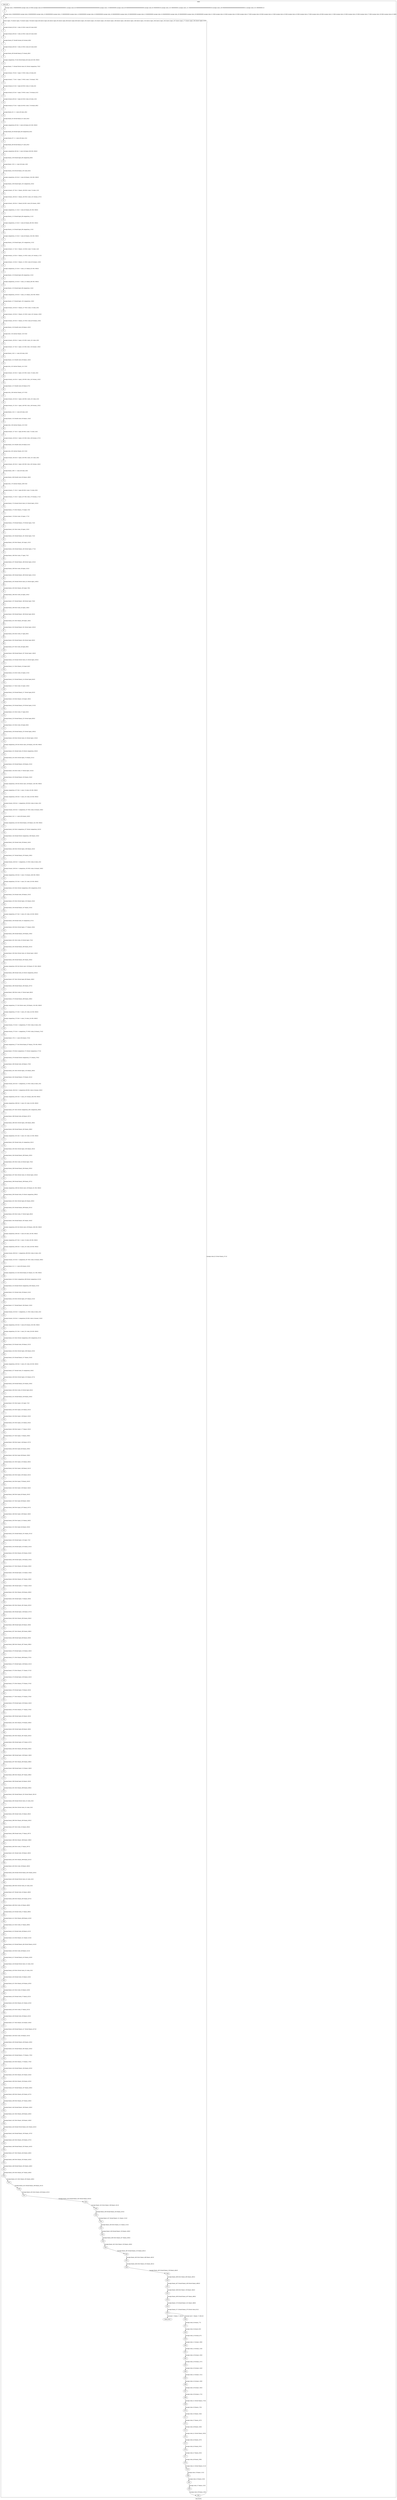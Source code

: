 digraph G {
label="Btor2XCFA";
subgraph cluster_0 {
label="main";
main_init[];
l1[];
l3[];
l4[];
l5[];
l6[];
l7[];
l8[];
l9[];
l10[];
l11[];
l12[];
l13[];
l14[];
l15[];
l16[];
l17[];
l18[];
l19[];
l20[];
l21[];
l22[];
l23[];
l24[];
l25[];
l26[];
l27[];
l28[];
l29[];
l30[];
l31[];
l32[];
l33[];
l34[];
l35[];
l36[];
l37[];
l38[];
l39[];
l40[];
l41[];
l42[];
l43[];
l44[];
l45[];
l46[];
l47[];
l48[];
l49[];
l50[];
l51[];
l52[];
l53[];
l54[];
l55[];
l56[];
l57[];
l58[];
l59[];
l60[];
l61[];
l62[];
l63[];
l64[];
l65[];
l66[];
l67[];
l68[];
l69[];
l70[];
l71[];
l72[];
l73[];
l74[];
l75[];
l76[];
l77[];
l78[];
l79[];
l80[];
l81[];
l82[];
l83[];
l84[];
l85[];
l86[];
l87[];
l88[];
l89[];
l90[];
l91[];
l92[];
l93[];
l94[];
l95[];
l96[];
l97[];
l98[];
l99[];
l100[];
l101[];
l102[];
l103[];
l104[];
l105[];
l106[];
l107[];
l108[];
l109[];
l110[];
l111[];
l112[];
l113[];
l114[];
l115[];
l116[];
l117[];
l118[];
l119[];
l120[];
l121[];
l122[];
l123[];
l124[];
l125[];
l126[];
l127[];
l128[];
l129[];
l130[];
l131[];
l132[];
l133[];
l134[];
l135[];
l136[];
l137[];
l138[];
l139[];
l140[];
l141[];
l142[];
l143[];
l144[];
l145[];
l146[];
l147[];
l148[];
l149[];
l150[];
l151[];
l152[];
l153[];
l154[];
l155[];
l156[];
l157[];
l158[];
l159[];
l160[];
l161[];
l162[];
l163[];
l164[];
l165[];
l166[];
l167[];
l168[];
l169[];
l170[];
l171[];
l172[];
l173[];
l174[];
l175[];
l176[];
l177[];
l178[];
l179[];
l180[];
l181[];
l182[];
l183[];
l184[];
l185[];
l186[];
l187[];
l188[];
l189[];
l190[];
l191[];
l192[];
l193[];
l194[];
l195[];
l196[];
l197[];
l198[];
l199[];
l200[];
l201[];
l202[];
l203[];
l204[];
l205[];
l206[];
l207[];
l208[];
l209[];
l210[];
l211[];
l212[];
l213[];
l214[];
l215[];
l216[];
l217[];
l218[];
l219[];
l220[];
l221[];
l222[];
l223[];
l224[];
l225[];
l226[];
l227[];
l228[];
l229[];
l230[];
l231[];
l232[];
l233[];
l234[];
l235[];
l236[];
l237[];
l238[];
l239[];
l240[];
l241[];
l242[];
l243[];
l244[];
l245[];
l246[];
l247[];
l248[];
l249[];
l250[];
l251[];
l252[];
l253[];
l254[];
l255[];
l256[];
l257[];
l258[];
l259[];
l260[];
l261[];
l262[];
l263[];
l264[];
l265[];
l266[];
l267[];
l268[];
l269[];
l270[];
l271[];
l272[];
l273[];
l274[];
l275[];
l276[];
l277[];
l278[];
l279[];
l280[];
l281[];
l282[];
l283[];
l284[];
l285[];
l286[];
l287[];
l288[];
l289[];
l290[];
l291[];
l292[];
l293[];
l294[];
l295[];
l296[];
l297[];
l298[];
l299[];
l300[];
l301[];
l302[];
l303[];
l304[];
l305[];
l306[];
l307[];
l308[];
l309[];
l310[];
l311[];
l312[];
l313[];
l314[];
l315[];
l316[];
l317[];
l318[];
l319[];
l320[];
l321[];
l322[];
l323[];
l324[];
l325[];
l326[];
l327[];
l328[];
l329[];
l330[];
l331[];
l332[];
l333[];
l334[];
l335[];
l336[];
l337[];
l338[];
l339[];
l340[];
l341[];
l342[];
l343[];
l344[];
l345[];
l346[];
l347[];
l348[];
l349[];
l350[];
l351[];
l352[];
l353[];
l354[];
l355[];
main_error[];
l356[];
l357[];
l358[];
l359[];
l360[];
l361[];
l362[];
l363[];
l364[];
l365[];
l366[];
l367[];
l368[];
l369[];
l370[];
l371[];
l372[];
l373[];
l374[];
l375[];
l376[];
l377[];
l378[];
l379[];
l380[];
l381[];
l382[];
l383[];
main_init -> l1 [label="[(assign const_5 #b00000000),(assign const_30 #b0),(assign const_63 #b00000000000000000000000000000001),(assign const_64 #b00000000000000000000000000000000),(assign const_74 #b00000000),(assign const_90 #b000000000000000000000000),(assign const_95 #b00000010),(assign const_101 #b00000001),(assign const_121 #b00000000000000000000000000000010),(assign const_229 #b00000000000000000000000000000011),(assign const_251 #b00000011)] "];
l3 -> l4 [label="[(havoc input_73),(havoc input_75),(havoc input_79),(havoc input_80),(havoc input_84),(havoc input_85),(havoc input_89),(havoc input_96),(havoc input_102),(havoc input_132),(havoc input_135),(havoc input_139),(havoc input_146),(havoc input_149),(havoc input_153),(havoc input_160),(havoc input_163),(havoc input_167),(havoc input_177),(havoc input_195),(havoc input_213)] "];
l4 -> l5 [label="[(assign ternary_65 (ite (= state_33 #b1) const_63 const_64))] "];
l5 -> l6 [label="[(assign ternary_66 (ite (= state_43 #b1) const_63 const_64))] "];
l6 -> l7 [label="[(assign binary_67 (bvadd ternary_65 ternary_66))] "];
l7 -> l8 [label="[(assign ternary_68 (ite (= state_53 #b1) const_63 const_64))] "];
l8 -> l9 [label="[(assign binary_69 (bvadd binary_67 ternary_68))] "];
l9 -> l10 [label="[(assign comparison_70 (ite (bvule binary_69 const_63) #b1 #b0))] "];
l10 -> l11 [label="[(assign binary_71 (bvand (bvnot state_61) (bvnot comparison_70)))] "];
l11 -> l12 [label="[(assign ternary_76 (ite (= input_75 #b1) state_18 state_6))] "];
l12 -> l13 [label="[(assign ternary_77 (ite (= input_73 #b1) const_74 ternary_76))] "];
l13 -> l14 [label="[(assign ternary_81 (ite (= input_80 #b1) state_22 state_8))] "];
l14 -> l15 [label="[(assign ternary_82 (ite (= input_79 #b1) const_74 ternary_81))] "];
l15 -> l16 [label="[(assign ternary_86 (ite (= input_85 #b1) state_26 state_10))] "];
l16 -> l17 [label="[(assign ternary_87 (ite (= input_84 #b1) const_74 ternary_86))] "];
l17 -> l18 [label="[(assign binary_91 (++ const_90 state_26))] "];
l18 -> l19 [label="[(assign binary_92 (bvsub binary_91 const_63))] "];
l19 -> l20 [label="[(assign comparison_93 (ite (= const_64 binary_92) #b1 #b0))] "];
l20 -> l21 [label="[(assign binary_94 (bvand input_89 comparison_93))] "];
l21 -> l22 [label="[(assign binary_97 (++ const_90 state_22))] "];
l22 -> l23 [label="[(assign binary_98 (bvsub binary_97 const_63))] "];
l23 -> l24 [label="[(assign comparison_99 (ite (= const_64 binary_98) #b1 #b0))] "];
l24 -> l25 [label="[(assign binary_100 (bvand input_96 comparison_99))] "];
l25 -> l26 [label="[(assign binary_103 (++ const_90 state_18))] "];
l26 -> l27 [label="[(assign binary_104 (bvsub binary_103 const_63))] "];
l27 -> l28 [label="[(assign comparison_105 (ite (= const_64 binary_104) #b1 #b0))] "];
l28 -> l29 [label="[(assign binary_106 (bvand input_102 comparison_105))] "];
l29 -> l30 [label="[(assign ternary_107 (ite (= binary_106 #b1) const_74 state_12))] "];
l30 -> l31 [label="[(assign ternary_108 (ite (= binary_100 #b1) const_101 ternary_107))] "];
l31 -> l32 [label="[(assign ternary_109 (ite (= binary_94 #b1) const_95 ternary_108))] "];
l32 -> l33 [label="[(assign comparison_111 (ite (= const_63 binary_92) #b1 #b0))] "];
l33 -> l34 [label="[(assign binary_112 (bvand input_89 comparison_111))] "];
l34 -> l35 [label="[(assign comparison_113 (ite (= const_63 binary_98) #b1 #b0))] "];
l35 -> l36 [label="[(assign binary_114 (bvand input_96 comparison_113))] "];
l36 -> l37 [label="[(assign comparison_115 (ite (= const_63 binary_104) #b1 #b0))] "];
l37 -> l38 [label="[(assign binary_116 (bvand input_102 comparison_115))] "];
l38 -> l39 [label="[(assign ternary_117 (ite (= binary_116 #b1) const_74 state_14))] "];
l39 -> l40 [label="[(assign ternary_118 (ite (= binary_114 #b1) const_101 ternary_117))] "];
l40 -> l41 [label="[(assign ternary_119 (ite (= binary_112 #b1) const_95 ternary_118))] "];
l41 -> l42 [label="[(assign comparison_122 (ite (= const_121 binary_92) #b1 #b0))] "];
l42 -> l43 [label="[(assign binary_123 (bvand input_89 comparison_122))] "];
l43 -> l44 [label="[(assign comparison_124 (ite (= const_121 binary_98) #b1 #b0))] "];
l44 -> l45 [label="[(assign binary_125 (bvand input_96 comparison_124))] "];
l45 -> l46 [label="[(assign comparison_126 (ite (= const_121 binary_104) #b1 #b0))] "];
l46 -> l47 [label="[(assign binary_127 (bvand input_102 comparison_126))] "];
l47 -> l48 [label="[(assign ternary_128 (ite (= binary_127 #b1) const_74 state_16))] "];
l48 -> l49 [label="[(assign ternary_129 (ite (= binary_125 #b1) const_101 ternary_128))] "];
l49 -> l50 [label="[(assign ternary_130 (ite (= binary_123 #b1) const_95 ternary_129))] "];
l50 -> l51 [label="[(assign binary_133 (bvadd const_63 binary_103))] "];
l51 -> l52 [label="[(assign slice_134 (extract binary_133 0 8))] "];
l52 -> l53 [label="[(assign ternary_136 (ite (= input_135 #b1) const_101 state_18))] "];
l53 -> l54 [label="[(assign ternary_137 (ite (= input_132 #b1) slice_134 ternary_136))] "];
l54 -> l55 [label="[(assign binary_140 (++ const_90 state_20))] "];
l55 -> l56 [label="[(assign binary_141 (bvadd const_63 binary_140))] "];
l56 -> l57 [label="[(assign slice_142 (extract binary_141 0 8))] "];
l57 -> l58 [label="[(assign ternary_143 (ite (= input_102 #b1) const_74 state_20))] "];
l58 -> l59 [label="[(assign ternary_144 (ite (= input_139 #b1) slice_142 ternary_143))] "];
l59 -> l60 [label="[(assign binary_147 (bvadd const_63 binary_97))] "];
l60 -> l61 [label="[(assign slice_148 (extract binary_147 0 8))] "];
l61 -> l62 [label="[(assign ternary_150 (ite (= input_149 #b1) const_101 state_22))] "];
l62 -> l63 [label="[(assign ternary_151 (ite (= input_146 #b1) slice_148 ternary_150))] "];
l63 -> l64 [label="[(assign binary_154 (++ const_90 state_24))] "];
l64 -> l65 [label="[(assign binary_155 (bvadd const_63 binary_154))] "];
l65 -> l66 [label="[(assign slice_156 (extract binary_155 0 8))] "];
l66 -> l67 [label="[(assign ternary_157 (ite (= input_96 #b1) const_74 state_24))] "];
l67 -> l68 [label="[(assign ternary_158 (ite (= input_153 #b1) slice_156 ternary_157))] "];
l68 -> l69 [label="[(assign binary_161 (bvadd const_63 binary_91))] "];
l69 -> l70 [label="[(assign slice_162 (extract binary_161 0 8))] "];
l70 -> l71 [label="[(assign ternary_164 (ite (= input_163 #b1) const_101 state_26))] "];
l71 -> l72 [label="[(assign ternary_165 (ite (= input_160 #b1) slice_162 ternary_164))] "];
l72 -> l73 [label="[(assign binary_168 (++ const_90 state_28))] "];
l73 -> l74 [label="[(assign binary_169 (bvadd const_63 binary_168))] "];
l74 -> l75 [label="[(assign slice_170 (extract binary_169 0 8))] "];
l75 -> l76 [label="[(assign ternary_171 (ite (= input_89 #b1) const_74 state_28))] "];
l76 -> l77 [label="[(assign ternary_172 (ite (= input_167 #b1) slice_170 ternary_171))] "];
l77 -> l78 [label="[(assign binary_174 (bvand (bvnot state_31) (bvnot input_135)))] "];
l78 -> l79 [label="[(assign binary_175 (bvor binary_174 input_73))] "];
l79 -> l80 [label="[(assign binary_178 (bvor state_33 input_177))] "];
l80 -> l81 [label="[(assign binary_179 (bvand binary_178 (bvnot input_73)))] "];
l81 -> l82 [label="[(assign binary_181 (bvor state_35 input_135))] "];
l82 -> l83 [label="[(assign binary_182 (bvand binary_181 (bvnot input_75)))] "];
l83 -> l84 [label="[(assign binary_183 (bvor binary_182 input_132))] "];
l84 -> l85 [label="[(assign binary_184 (bvand binary_183 (bvnot input_177)))] "];
l85 -> l86 [label="[(assign binary_186 (bvor state_37 input_75))] "];
l86 -> l87 [label="[(assign binary_187 (bvand binary_186 (bvnot input_102)))] "];
l87 -> l88 [label="[(assign binary_189 (bvor state_39 input_102))] "];
l88 -> l89 [label="[(assign binary_190 (bvand binary_189 (bvnot input_132)))] "];
l89 -> l90 [label="[(assign binary_192 (bvand (bvnot state_41) (bvnot input_149)))] "];
l90 -> l91 [label="[(assign binary_193 (bvor binary_192 input_79))] "];
l91 -> l92 [label="[(assign binary_196 (bvor state_43 input_195))] "];
l92 -> l93 [label="[(assign binary_197 (bvand binary_196 (bvnot input_79)))] "];
l93 -> l94 [label="[(assign binary_199 (bvor state_45 input_149))] "];
l94 -> l95 [label="[(assign binary_200 (bvand binary_199 (bvnot input_80)))] "];
l95 -> l96 [label="[(assign binary_201 (bvor binary_200 input_146))] "];
l96 -> l97 [label="[(assign binary_202 (bvand binary_201 (bvnot input_195)))] "];
l97 -> l98 [label="[(assign binary_204 (bvor state_47 input_80))] "];
l98 -> l99 [label="[(assign binary_205 (bvand binary_204 (bvnot input_96)))] "];
l99 -> l100 [label="[(assign binary_207 (bvor state_49 input_96))] "];
l100 -> l101 [label="[(assign binary_208 (bvand binary_207 (bvnot input_146)))] "];
l101 -> l102 [label="[(assign binary_210 (bvand (bvnot state_51) (bvnot input_163)))] "];
l102 -> l103 [label="[(assign binary_211 (bvor binary_210 input_84))] "];
l103 -> l104 [label="[(assign binary_214 (bvor state_53 input_213))] "];
l104 -> l105 [label="[(assign binary_215 (bvand binary_214 (bvnot input_84)))] "];
l105 -> l106 [label="[(assign binary_217 (bvor state_55 input_163))] "];
l106 -> l107 [label="[(assign binary_218 (bvand binary_217 (bvnot input_85)))] "];
l107 -> l108 [label="[(assign binary_219 (bvor binary_218 input_160))] "];
l108 -> l109 [label="[(assign binary_220 (bvand binary_219 (bvnot input_213)))] "];
l109 -> l110 [label="[(assign binary_222 (bvor state_57 input_85))] "];
l110 -> l111 [label="[(assign binary_223 (bvand binary_222 (bvnot input_89)))] "];
l111 -> l112 [label="[(assign binary_225 (bvor state_59 input_89))] "];
l112 -> l113 [label="[(assign binary_226 (bvand binary_225 (bvnot input_160)))] "];
l113 -> l114 [label="[(assign binary_228 (bvor (bvnot state_31) (bvnot input_135)))] "];
l114 -> l115 [label="[(assign comparison_230 (ite (bvule const_229 binary_103) #b1 #b0))] "];
l115 -> l116 [label="[(assign binary_231 (bvand state_35 (bvnot comparison_230)))] "];
l116 -> l117 [label="[(assign binary_232 (bvor (bvnot input_75) binary_231))] "];
l117 -> l118 [label="[(assign binary_233 (bvand binary_228 binary_232))] "];
l118 -> l119 [label="[(assign binary_234 (bvor state_37 (bvnot input_102)))] "];
l119 -> l120 [label="[(assign binary_235 (bvand binary_233 binary_234))] "];
l120 -> l121 [label="[(assign comparison_236 (ite (bvule const_229 binary_140) #b1 #b0))] "];
l121 -> l122 [label="[(assign comparison_237 (ite (= const_74 state_20) #b1 #b0))] "];
l122 -> l123 [label="[(assign comparison_238 (ite (= const_101 state_20) #b1 #b0))] "];
l123 -> l124 [label="[(assign ternary_239 (ite (= comparison_238 #b1) state_8 state_10))] "];
l124 -> l125 [label="[(assign ternary_240 (ite (= comparison_237 #b1) state_6 ternary_239))] "];
l125 -> l126 [label="[(assign binary_241 (++ const_90 ternary_240))] "];
l126 -> l127 [label="[(assign comparison_242 (ite (bvule binary_103 binary_241) #b1 #b0))] "];
l127 -> l128 [label="[(assign binary_243 (bvor comparison_237 (bvnot comparison_242)))] "];
l128 -> l129 [label="[(assign binary_244 (bvand (bvnot comparison_236) binary_243))] "];
l129 -> l130 [label="[(assign binary_245 (bvand state_39 binary_244))] "];
l130 -> l131 [label="[(assign binary_246 (bvor (bvnot input_139) binary_245))] "];
l131 -> l132 [label="[(assign binary_247 (bvand binary_235 binary_246))] "];
l132 -> l133 [label="[(assign ternary_248 (ite (= comparison_115 #b1) state_8 state_10))] "];
l133 -> l134 [label="[(assign ternary_249 (ite (= comparison_105 #b1) state_6 ternary_248))] "];
l134 -> l135 [label="[(assign comparison_250 (ite (= const_74 ternary_249) #b1 #b0))] "];
l135 -> l136 [label="[(assign comparison_252 (ite (= const_251 state_20) #b1 #b0))] "];
l136 -> l137 [label="[(assign binary_253 (bvor (bvnot comparison_250) comparison_252))] "];
l137 -> l138 [label="[(assign binary_254 (bvand state_39 binary_253))] "];
l138 -> l139 [label="[(assign binary_255 (bvor (bvnot input_132) binary_254))] "];
l139 -> l140 [label="[(assign binary_256 (bvand binary_247 binary_255))] "];
l140 -> l141 [label="[(assign comparison_257 (ite (= const_251 state_18) #b1 #b0))] "];
l141 -> l142 [label="[(assign binary_258 (bvand state_35 comparison_257))] "];
l142 -> l143 [label="[(assign binary_259 (bvor (bvnot input_177) binary_258))] "];
l143 -> l144 [label="[(assign binary_260 (bvand binary_256 binary_259))] "];
l144 -> l145 [label="[(assign binary_261 (bvor state_33 (bvnot input_73)))] "];
l145 -> l146 [label="[(assign binary_262 (bvand binary_260 binary_261))] "];
l146 -> l147 [label="[(assign binary_263 (bvor (bvnot state_41) (bvnot input_149)))] "];
l147 -> l148 [label="[(assign binary_264 (bvand binary_262 binary_263))] "];
l148 -> l149 [label="[(assign comparison_265 (ite (bvule const_229 binary_97) #b1 #b0))] "];
l149 -> l150 [label="[(assign binary_266 (bvand state_45 (bvnot comparison_265)))] "];
l150 -> l151 [label="[(assign binary_267 (bvor (bvnot input_80) binary_266))] "];
l151 -> l152 [label="[(assign binary_268 (bvand binary_264 binary_267))] "];
l152 -> l153 [label="[(assign binary_269 (bvor state_47 (bvnot input_96)))] "];
l153 -> l154 [label="[(assign binary_270 (bvand binary_268 binary_269))] "];
l154 -> l155 [label="[(assign comparison_271 (ite (bvule const_229 binary_154) #b1 #b0))] "];
l155 -> l156 [label="[(assign comparison_272 (ite (= const_101 state_24) #b1 #b0))] "];
l156 -> l157 [label="[(assign comparison_273 (ite (= const_74 state_24) #b1 #b0))] "];
l157 -> l158 [label="[(assign ternary_274 (ite (= comparison_272 #b1) state_8 state_10))] "];
l158 -> l159 [label="[(assign ternary_275 (ite (= comparison_273 #b1) state_6 ternary_274))] "];
l159 -> l160 [label="[(assign binary_276 (++ const_90 ternary_275))] "];
l160 -> l161 [label="[(assign comparison_277 (ite (bvule binary_97 binary_276) #b1 #b0))] "];
l161 -> l162 [label="[(assign binary_278 (bvor comparison_272 (bvnot comparison_277)))] "];
l162 -> l163 [label="[(assign binary_279 (bvand (bvnot comparison_271) binary_278))] "];
l163 -> l164 [label="[(assign binary_280 (bvand state_49 binary_279))] "];
l164 -> l165 [label="[(assign binary_281 (bvor (bvnot input_153) binary_280))] "];
l165 -> l166 [label="[(assign binary_282 (bvand binary_270 binary_281))] "];
l166 -> l167 [label="[(assign ternary_283 (ite (= comparison_113 #b1) state_8 state_10))] "];
l167 -> l168 [label="[(assign ternary_284 (ite (= comparison_99 #b1) state_6 ternary_283))] "];
l168 -> l169 [label="[(assign comparison_285 (ite (= const_101 ternary_284) #b1 #b0))] "];
l169 -> l170 [label="[(assign comparison_286 (ite (= const_251 state_24) #b1 #b0))] "];
l170 -> l171 [label="[(assign binary_287 (bvor (bvnot comparison_285) comparison_286))] "];
l171 -> l172 [label="[(assign binary_288 (bvand state_49 binary_287))] "];
l172 -> l173 [label="[(assign binary_289 (bvor (bvnot input_146) binary_288))] "];
l173 -> l174 [label="[(assign binary_290 (bvand binary_282 binary_289))] "];
l174 -> l175 [label="[(assign comparison_291 (ite (= const_251 state_22) #b1 #b0))] "];
l175 -> l176 [label="[(assign binary_292 (bvand state_45 comparison_291))] "];
l176 -> l177 [label="[(assign binary_293 (bvor (bvnot input_195) binary_292))] "];
l177 -> l178 [label="[(assign binary_294 (bvand binary_290 binary_293))] "];
l178 -> l179 [label="[(assign binary_295 (bvor state_43 (bvnot input_79)))] "];
l179 -> l180 [label="[(assign binary_296 (bvand binary_294 binary_295))] "];
l180 -> l181 [label="[(assign binary_297 (bvor (bvnot state_51) (bvnot input_163)))] "];
l181 -> l182 [label="[(assign binary_298 (bvand binary_296 binary_297))] "];
l182 -> l183 [label="[(assign comparison_299 (ite (bvule const_229 binary_91) #b1 #b0))] "];
l183 -> l184 [label="[(assign binary_300 (bvand state_55 (bvnot comparison_299)))] "];
l184 -> l185 [label="[(assign binary_301 (bvor (bvnot input_85) binary_300))] "];
l185 -> l186 [label="[(assign binary_302 (bvand binary_298 binary_301))] "];
l186 -> l187 [label="[(assign binary_303 (bvor state_57 (bvnot input_89)))] "];
l187 -> l188 [label="[(assign binary_304 (bvand binary_302 binary_303))] "];
l188 -> l189 [label="[(assign comparison_305 (ite (bvule const_229 binary_168) #b1 #b0))] "];
l189 -> l190 [label="[(assign comparison_306 (ite (= const_95 state_28) #b1 #b0))] "];
l190 -> l191 [label="[(assign comparison_307 (ite (= const_74 state_28) #b1 #b0))] "];
l191 -> l192 [label="[(assign comparison_308 (ite (= const_101 state_28) #b1 #b0))] "];
l192 -> l193 [label="[(assign ternary_309 (ite (= comparison_308 #b1) state_8 state_10))] "];
l193 -> l194 [label="[(assign ternary_310 (ite (= comparison_307 #b1) state_6 ternary_309))] "];
l194 -> l195 [label="[(assign binary_311 (++ const_90 ternary_310))] "];
l195 -> l196 [label="[(assign comparison_312 (ite (bvule binary_91 binary_311) #b1 #b0))] "];
l196 -> l197 [label="[(assign binary_313 (bvor comparison_306 (bvnot comparison_312)))] "];
l197 -> l198 [label="[(assign binary_314 (bvand (bvnot comparison_305) binary_313))] "];
l198 -> l199 [label="[(assign binary_315 (bvand state_59 binary_314))] "];
l199 -> l200 [label="[(assign binary_316 (bvor (bvnot input_167) binary_315))] "];
l200 -> l201 [label="[(assign binary_317 (bvand binary_304 binary_316))] "];
l201 -> l202 [label="[(assign ternary_318 (ite (= comparison_111 #b1) state_8 state_10))] "];
l202 -> l203 [label="[(assign ternary_319 (ite (= comparison_93 #b1) state_6 ternary_318))] "];
l203 -> l204 [label="[(assign comparison_320 (ite (= const_95 ternary_319) #b1 #b0))] "];
l204 -> l205 [label="[(assign comparison_321 (ite (= const_251 state_28) #b1 #b0))] "];
l205 -> l206 [label="[(assign binary_322 (bvor (bvnot comparison_320) comparison_321))] "];
l206 -> l207 [label="[(assign binary_323 (bvand state_59 binary_322))] "];
l207 -> l208 [label="[(assign binary_324 (bvor (bvnot input_160) binary_323))] "];
l208 -> l209 [label="[(assign binary_325 (bvand binary_317 binary_324))] "];
l209 -> l210 [label="[(assign comparison_326 (ite (= const_251 state_26) #b1 #b0))] "];
l210 -> l211 [label="[(assign binary_327 (bvand state_55 comparison_326))] "];
l211 -> l212 [label="[(assign binary_328 (bvor (bvnot input_213) binary_327))] "];
l212 -> l213 [label="[(assign binary_329 (bvand binary_325 binary_328))] "];
l213 -> l214 [label="[(assign binary_330 (bvor state_53 (bvnot input_84)))] "];
l214 -> l215 [label="[(assign binary_331 (bvand binary_329 binary_330))] "];
l215 -> l216 [label="[(assign binary_332 (bvor input_135 input_75))] "];
l216 -> l217 [label="[(assign binary_333 (bvor input_102 binary_332))] "];
l217 -> l218 [label="[(assign binary_334 (bvor input_139 binary_333))] "];
l218 -> l219 [label="[(assign binary_335 (bvor input_132 binary_334))] "];
l219 -> l220 [label="[(assign binary_336 (bvor input_177 binary_335))] "];
l220 -> l221 [label="[(assign binary_337 (bvor input_73 binary_336))] "];
l221 -> l222 [label="[(assign binary_338 (bvor input_149 binary_337))] "];
l222 -> l223 [label="[(assign binary_339 (bvor input_80 binary_338))] "];
l223 -> l224 [label="[(assign binary_340 (bvor input_96 binary_339))] "];
l224 -> l225 [label="[(assign binary_341 (bvor input_153 binary_340))] "];
l225 -> l226 [label="[(assign binary_342 (bvor input_146 binary_341))] "];
l226 -> l227 [label="[(assign binary_343 (bvor input_195 binary_342))] "];
l227 -> l228 [label="[(assign binary_344 (bvor input_79 binary_343))] "];
l228 -> l229 [label="[(assign binary_345 (bvor input_163 binary_344))] "];
l229 -> l230 [label="[(assign binary_346 (bvor input_85 binary_345))] "];
l230 -> l231 [label="[(assign binary_347 (bvor input_89 binary_346))] "];
l231 -> l232 [label="[(assign binary_348 (bvor input_167 binary_347))] "];
l232 -> l233 [label="[(assign binary_349 (bvor input_160 binary_348))] "];
l233 -> l234 [label="[(assign binary_350 (bvor input_213 binary_349))] "];
l234 -> l235 [label="[(assign binary_351 (bvor input_84 binary_350))] "];
l235 -> l236 [label="[(assign binary_352 (bvand binary_331 binary_351))] "];
l236 -> l237 [label="[(assign binary_353 (bvand input_135 input_75))] "];
l237 -> l238 [label="[(assign binary_354 (bvand input_102 binary_332))] "];
l238 -> l239 [label="[(assign binary_355 (bvor binary_353 binary_354))] "];
l239 -> l240 [label="[(assign binary_356 (bvand input_139 binary_333))] "];
l240 -> l241 [label="[(assign binary_357 (bvor binary_355 binary_356))] "];
l241 -> l242 [label="[(assign binary_358 (bvand input_132 binary_334))] "];
l242 -> l243 [label="[(assign binary_359 (bvor binary_357 binary_358))] "];
l243 -> l244 [label="[(assign binary_360 (bvand input_177 binary_335))] "];
l244 -> l245 [label="[(assign binary_361 (bvor binary_359 binary_360))] "];
l245 -> l246 [label="[(assign binary_362 (bvand input_73 binary_336))] "];
l246 -> l247 [label="[(assign binary_363 (bvor binary_361 binary_362))] "];
l247 -> l248 [label="[(assign binary_364 (bvand input_149 binary_337))] "];
l248 -> l249 [label="[(assign binary_365 (bvor binary_363 binary_364))] "];
l249 -> l250 [label="[(assign binary_366 (bvand input_80 binary_338))] "];
l250 -> l251 [label="[(assign binary_367 (bvor binary_365 binary_366))] "];
l251 -> l252 [label="[(assign binary_368 (bvand input_96 binary_339))] "];
l252 -> l253 [label="[(assign binary_369 (bvor binary_367 binary_368))] "];
l253 -> l254 [label="[(assign binary_370 (bvand input_153 binary_340))] "];
l254 -> l255 [label="[(assign binary_371 (bvor binary_369 binary_370))] "];
l255 -> l256 [label="[(assign binary_372 (bvand input_146 binary_341))] "];
l256 -> l257 [label="[(assign binary_373 (bvor binary_371 binary_372))] "];
l257 -> l258 [label="[(assign binary_374 (bvand input_195 binary_342))] "];
l258 -> l259 [label="[(assign binary_375 (bvor binary_373 binary_374))] "];
l259 -> l260 [label="[(assign binary_376 (bvand input_79 binary_343))] "];
l260 -> l261 [label="[(assign binary_377 (bvor binary_375 binary_376))] "];
l261 -> l262 [label="[(assign binary_378 (bvand input_163 binary_344))] "];
l262 -> l263 [label="[(assign binary_379 (bvor binary_377 binary_378))] "];
l263 -> l264 [label="[(assign binary_380 (bvand input_85 binary_345))] "];
l264 -> l265 [label="[(assign binary_381 (bvor binary_379 binary_380))] "];
l265 -> l266 [label="[(assign binary_382 (bvand input_89 binary_346))] "];
l266 -> l267 [label="[(assign binary_383 (bvor binary_381 binary_382))] "];
l267 -> l268 [label="[(assign binary_384 (bvand input_167 binary_347))] "];
l268 -> l269 [label="[(assign binary_385 (bvor binary_383 binary_384))] "];
l269 -> l270 [label="[(assign binary_386 (bvand input_160 binary_348))] "];
l270 -> l271 [label="[(assign binary_387 (bvor binary_385 binary_386))] "];
l271 -> l272 [label="[(assign binary_388 (bvand input_213 binary_349))] "];
l272 -> l273 [label="[(assign binary_389 (bvor binary_387 binary_388))] "];
l273 -> l274 [label="[(assign binary_390 (bvand input_84 binary_350))] "];
l274 -> l275 [label="[(assign binary_391 (bvor binary_389 binary_390))] "];
l275 -> l276 [label="[(assign binary_392 (bvand binary_352 (bvnot binary_391)))] "];
l276 -> l277 [label="[(assign binary_393 (bvand (bvnot state_31) state_33))] "];
l277 -> l278 [label="[(assign binary_394 (bvor (bvnot state_31) state_33))] "];
l278 -> l279 [label="[(assign binary_395 (bvand state_35 binary_394))] "];
l279 -> l280 [label="[(assign binary_396 (bvor binary_393 binary_395))] "];
l280 -> l281 [label="[(assign binary_397 (bvor state_35 binary_394))] "];
l281 -> l282 [label="[(assign binary_398 (bvand state_37 binary_397))] "];
l282 -> l283 [label="[(assign binary_399 (bvor binary_396 binary_398))] "];
l283 -> l284 [label="[(assign binary_400 (bvor state_37 binary_397))] "];
l284 -> l285 [label="[(assign binary_401 (bvand state_39 binary_400))] "];
l285 -> l286 [label="[(assign binary_402 (bvor binary_399 binary_401))] "];
l286 -> l287 [label="[(assign binary_403 (bvor state_39 binary_400))] "];
l287 -> l288 [label="[(assign binary_404 (bvand (bvnot binary_402) binary_403))] "];
l288 -> l289 [label="[(assign binary_405 (bvand (bvnot state_41) state_43))] "];
l289 -> l290 [label="[(assign binary_406 (bvor (bvnot state_41) state_43))] "];
l290 -> l291 [label="[(assign binary_407 (bvand state_45 binary_406))] "];
l291 -> l292 [label="[(assign binary_408 (bvor binary_405 binary_407))] "];
l292 -> l293 [label="[(assign binary_409 (bvor state_45 binary_406))] "];
l293 -> l294 [label="[(assign binary_410 (bvand state_47 binary_409))] "];
l294 -> l295 [label="[(assign binary_411 (bvor binary_408 binary_410))] "];
l295 -> l296 [label="[(assign binary_412 (bvor state_47 binary_409))] "];
l296 -> l297 [label="[(assign binary_413 (bvand state_49 binary_412))] "];
l297 -> l298 [label="[(assign binary_414 (bvor binary_411 binary_413))] "];
l298 -> l299 [label="[(assign binary_415 (bvand binary_404 (bvnot binary_414)))] "];
l299 -> l300 [label="[(assign binary_416 (bvor state_49 binary_412))] "];
l300 -> l301 [label="[(assign binary_417 (bvand binary_415 binary_416))] "];
l301 -> l302 [label="[(assign binary_418 (bvand (bvnot state_51) state_53))] "];
l302 -> l303 [label="[(assign binary_419 (bvor (bvnot state_51) state_53))] "];
l303 -> l304 [label="[(assign binary_420 (bvand state_55 binary_419))] "];
l304 -> l305 [label="[(assign binary_421 (bvor binary_418 binary_420))] "];
l305 -> l306 [label="[(assign binary_422 (bvor state_55 binary_419))] "];
l306 -> l307 [label="[(assign binary_423 (bvand state_57 binary_422))] "];
l307 -> l308 [label="[(assign binary_424 (bvor binary_421 binary_423))] "];
l308 -> l309 [label="[(assign binary_425 (bvor state_57 binary_422))] "];
l309 -> l310 [label="[(assign binary_426 (bvand state_59 binary_425))] "];
l310 -> l311 [label="[(assign binary_427 (bvor binary_424 binary_426))] "];
l311 -> l312 [label="[(assign binary_428 (bvand binary_417 (bvnot binary_427)))] "];
l312 -> l313 [label="[(assign binary_429 (bvor state_59 binary_425))] "];
l313 -> l314 [label="[(assign binary_430 (bvand binary_428 binary_429))] "];
l314 -> l315 [label="[(assign binary_431 (bvand binary_392 binary_430))] "];
l315 -> l316 [label="[(assign binary_432 (bvand binary_175 binary_179))] "];
l316 -> l317 [label="[(assign binary_433 (bvor binary_175 binary_179))] "];
l317 -> l318 [label="[(assign binary_434 (bvand binary_184 binary_433))] "];
l318 -> l319 [label="[(assign binary_435 (bvor binary_432 binary_434))] "];
l319 -> l320 [label="[(assign binary_436 (bvor binary_184 binary_433))] "];
l320 -> l321 [label="[(assign binary_437 (bvand binary_187 binary_436))] "];
l321 -> l322 [label="[(assign binary_438 (bvor binary_435 binary_437))] "];
l322 -> l323 [label="[(assign binary_439 (bvor binary_187 binary_436))] "];
l323 -> l324 [label="[(assign binary_440 (bvand binary_190 binary_439))] "];
l324 -> l325 [label="[(assign binary_441 (bvor binary_438 binary_440))] "];
l325 -> l326 [label="[(assign binary_442 (bvor binary_190 binary_439))] "];
l326 -> l327 [label="[(assign binary_443 (bvand (bvnot binary_441) binary_442))] "];
l327 -> l328 [label="[(assign binary_444 (bvand binary_193 binary_197))] "];
l328 -> l329 [label="[(assign binary_445 (bvor binary_193 binary_197))] "];
l329 -> l330 [label="[(assign binary_446 (bvand binary_202 binary_445))] "];
l330 -> l331 [label="[(assign binary_447 (bvor binary_444 binary_446))] "];
l331 -> l332 [label="[(assign binary_448 (bvor binary_202 binary_445))] "];
l332 -> l333 [label="[(assign binary_449 (bvand binary_205 binary_448))] "];
l333 -> l334 [label="[(assign binary_450 (bvor binary_447 binary_449))] "];
l334 -> l335 [label="[(assign binary_451 (bvor binary_205 binary_448))] "];
l335 -> l336 [label="[(assign binary_452 (bvand binary_208 binary_451))] "];
l336 -> l337 [label="[(assign binary_453 (bvor binary_450 binary_452))] "];
l337 -> l338 [label="[(assign binary_454 (bvand binary_443 (bvnot binary_453)))] "];
l338 -> l339 [label="[(assign binary_455 (bvor binary_208 binary_451))] "];
l339 -> l340 [label="[(assign binary_456 (bvand binary_454 binary_455))] "];
l340 -> l341 [label="[(assign binary_457 (bvand binary_211 binary_215))] "];
l341 -> l342 [label="[(assign binary_458 (bvor binary_211 binary_215))] "];
l342 -> l343 [label="[(assign binary_459 (bvand binary_220 binary_458))] "];
l343 -> l344 [label="[(assign binary_460 (bvor binary_457 binary_459))] "];
l344 -> l345 [label="[(assign binary_461 (bvor binary_220 binary_458))] "];
l345 -> l346 [label="[(assign binary_462 (bvand binary_223 binary_461))] "];
l346 -> l347 [label="[(assign binary_463 (bvor binary_460 binary_462))] "];
l347 -> l348 [label="[(assign binary_464 (bvor binary_223 binary_461))] "];
l348 -> l349 [label="[(assign binary_465 (bvand binary_226 binary_464))] "];
l349 -> l350 [label="[(assign binary_466 (bvor binary_463 binary_465))] "];
l350 -> l351 [label="[(assign binary_467 (bvand binary_456 (bvnot binary_466)))] "];
l351 -> l352 [label="[(assign binary_468 (bvor binary_226 binary_464))] "];
l352 -> l353 [label="[(assign binary_469 (bvand binary_467 binary_468))] "];
l353 -> l354 [label="[(assign binary_470 (bvand binary_431 binary_469))] "];
l354 -> l355 [label="[(assign binary_471 (bvand binary_470 (bvnot state_61)))] "];
l355 -> main_error [label="[(assume (= binary_71 #b1))] "];
l355 -> l356 [label="[(assume (not (= binary_71 #b1)))] "];
l356 -> l357 [label="[(assign state_6 ternary_77)] "];
l357 -> l358 [label="[(assign state_8 ternary_82)] "];
l358 -> l359 [label="[(assign state_10 ternary_87)] "];
l359 -> l360 [label="[(assign state_12 ternary_109)] "];
l360 -> l361 [label="[(assign state_14 ternary_119)] "];
l361 -> l362 [label="[(assign state_16 ternary_130)] "];
l362 -> l363 [label="[(assign state_18 ternary_137)] "];
l363 -> l364 [label="[(assign state_20 ternary_144)] "];
l364 -> l365 [label="[(assign state_22 ternary_151)] "];
l365 -> l366 [label="[(assign state_24 ternary_158)] "];
l366 -> l367 [label="[(assign state_26 ternary_165)] "];
l367 -> l368 [label="[(assign state_28 ternary_172)] "];
l368 -> l369 [label="[(assign state_31 (bvnot binary_175))] "];
l369 -> l370 [label="[(assign state_33 binary_179)] "];
l370 -> l371 [label="[(assign state_35 binary_184)] "];
l371 -> l372 [label="[(assign state_37 binary_187)] "];
l372 -> l373 [label="[(assign state_39 binary_190)] "];
l373 -> l374 [label="[(assign state_41 (bvnot binary_193))] "];
l374 -> l375 [label="[(assign state_43 binary_197)] "];
l375 -> l376 [label="[(assign state_45 binary_202)] "];
l376 -> l377 [label="[(assign state_47 binary_205)] "];
l377 -> l378 [label="[(assign state_49 binary_208)] "];
l378 -> l379 [label="[(assign state_51 (bvnot binary_211))] "];
l379 -> l380 [label="[(assign state_53 binary_215)] "];
l380 -> l381 [label="[(assign state_55 binary_220)] "];
l381 -> l382 [label="[(assign state_57 binary_223)] "];
l382 -> l383 [label="[(assign state_59 binary_226)] "];
l383 -> l3 [label="[(assign state_61 (bvnot binary_471))] "];
l1 -> l3 [label="[(assign state_6 #b00000000),(assign state_8 #b00000000),(assign state_10 #b00000000),(assign state_12 #b00000000),(assign state_14 #b00000000),(assign state_16 #b00000000),(assign state_18 #b00000000),(assign state_20 #b00000000),(assign state_22 #b00000000),(assign state_24 #b00000000),(assign state_26 #b00000000),(assign state_28 #b00000000),(assign state_31 #b0),(assign state_33 #b0),(assign state_35 #b0),(assign state_37 #b0),(assign state_39 #b0),(assign state_41 #b0),(assign state_43 #b0),(assign state_45 #b0),(assign state_47 #b0),(assign state_49 #b0),(assign state_51 #b0),(assign state_53 #b0),(assign state_55 #b0),(assign state_57 #b0),(assign state_59 #b0),(assign state_61 #b0)] "];

}
}
